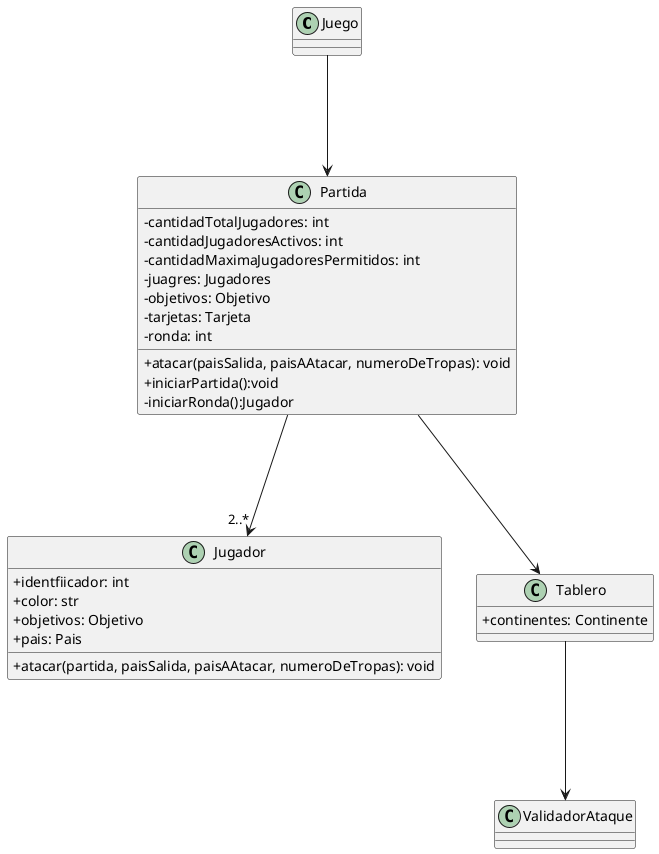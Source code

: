 @startuml
skinparam classAttributeIconSize 0

class Juego {

}

class Partida{
        - cantidadTotalJugadores: int
        - cantidadJugadoresActivos: int
        - cantidadMaximaJugadoresPermitidos: int
        - juagres: Jugadores
        - objetivos: Objetivo
        - tarjetas: Tarjeta
        - ronda: int

        +atacar(paisSalida, paisAAtacar, numeroDeTropas): void
        +iniciarPartida():void
        -iniciarRonda():Jugador
}

class Jugador{
        +identfiicador: int 
        + color: str
        +objetivos: Objetivo
        +pais: Pais
        
        +atacar(partida, paisSalida, paisAAtacar, numeroDeTropas): void

}

class ValidadorAtaque{}

class Tablero{
        +continentes: Continente
} 


Juego ---> Partida
Partida --->"2..*" Jugador
Tablero ---> ValidadorAtaque
Partida ---> Tablero

@enduml